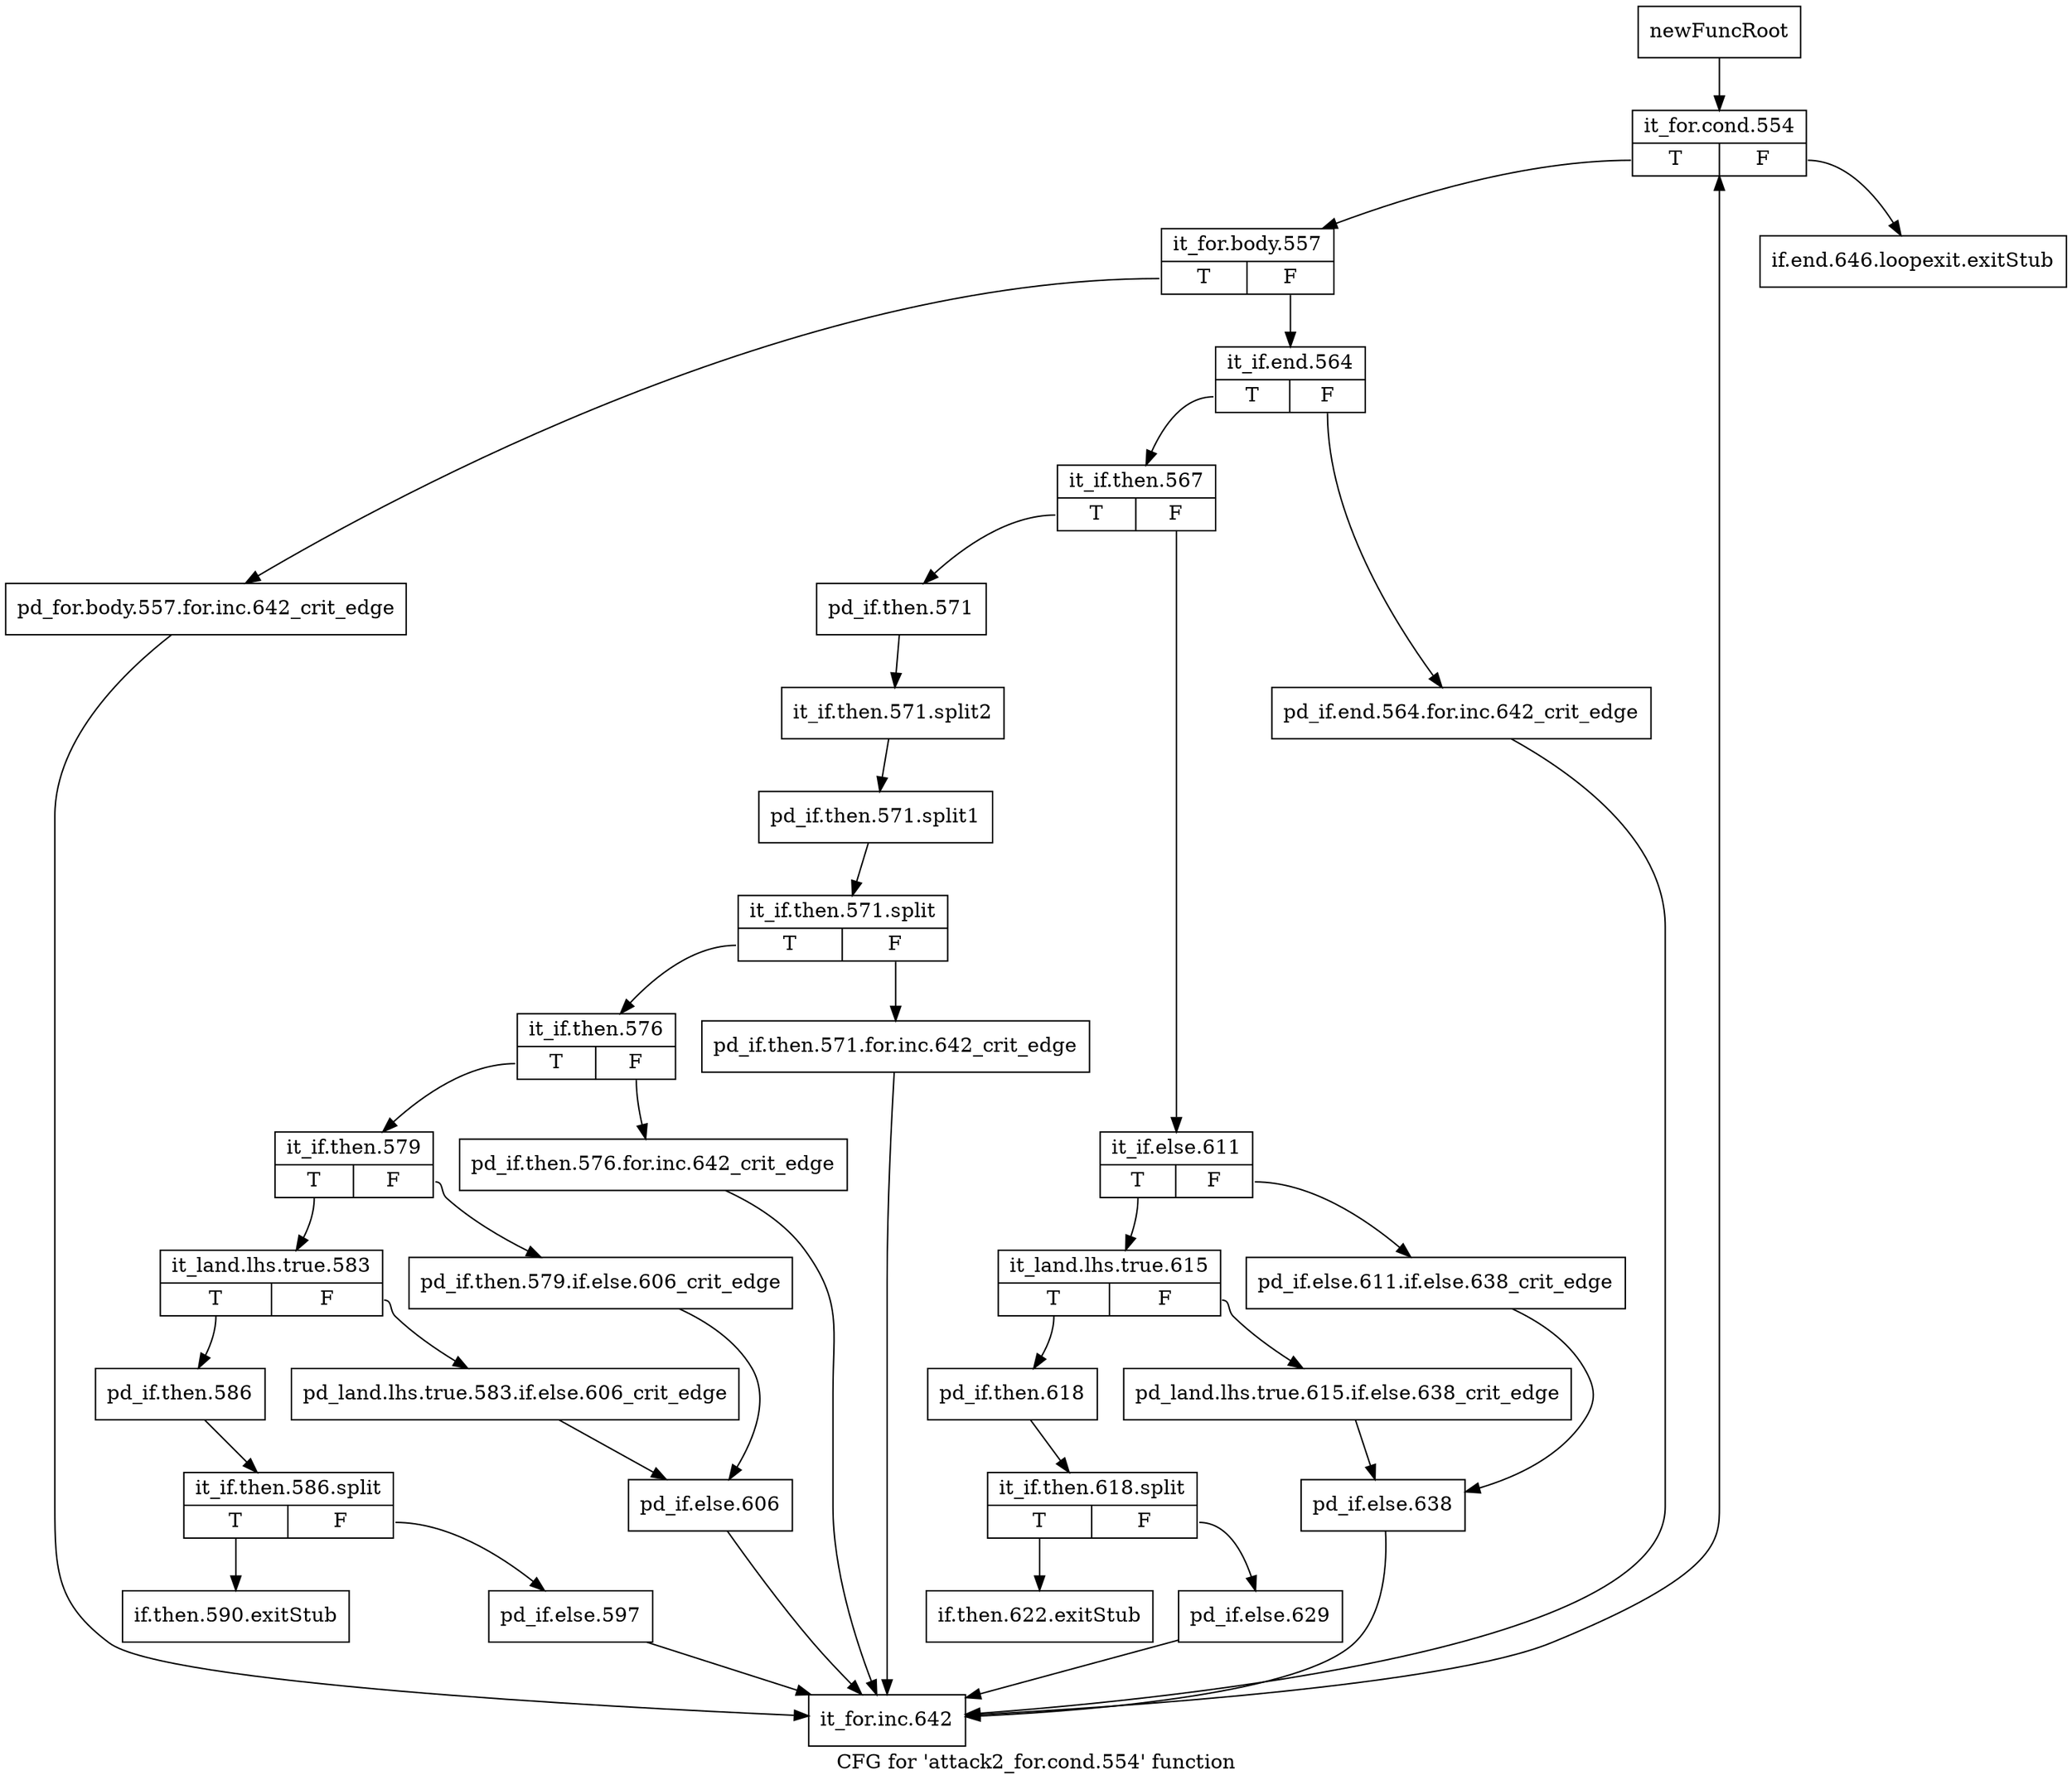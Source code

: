 digraph "CFG for 'attack2_for.cond.554' function" {
	label="CFG for 'attack2_for.cond.554' function";

	Node0x446c4f0 [shape=record,label="{newFuncRoot}"];
	Node0x446c4f0 -> Node0x446c630;
	Node0x446c540 [shape=record,label="{if.end.646.loopexit.exitStub}"];
	Node0x446c590 [shape=record,label="{if.then.622.exitStub}"];
	Node0x446c5e0 [shape=record,label="{if.then.590.exitStub}"];
	Node0x446c630 [shape=record,label="{it_for.cond.554|{<s0>T|<s1>F}}"];
	Node0x446c630:s0 -> Node0x446c680;
	Node0x446c630:s1 -> Node0x446c540;
	Node0x446c680 [shape=record,label="{it_for.body.557|{<s0>T|<s1>F}}"];
	Node0x446c680:s0 -> Node0x446cd60;
	Node0x446c680:s1 -> Node0x446c6d0;
	Node0x446c6d0 [shape=record,label="{it_if.end.564|{<s0>T|<s1>F}}"];
	Node0x446c6d0:s0 -> Node0x446c770;
	Node0x446c6d0:s1 -> Node0x446c720;
	Node0x446c720 [shape=record,label="{pd_if.end.564.for.inc.642_crit_edge}"];
	Node0x446c720 -> Node0x446cdb0;
	Node0x446c770 [shape=record,label="{it_if.then.567|{<s0>T|<s1>F}}"];
	Node0x446c770:s0 -> Node0x446c9f0;
	Node0x446c770:s1 -> Node0x446c7c0;
	Node0x446c7c0 [shape=record,label="{it_if.else.611|{<s0>T|<s1>F}}"];
	Node0x446c7c0:s0 -> Node0x446c860;
	Node0x446c7c0:s1 -> Node0x446c810;
	Node0x446c810 [shape=record,label="{pd_if.else.611.if.else.638_crit_edge}"];
	Node0x446c810 -> Node0x446c900;
	Node0x446c860 [shape=record,label="{it_land.lhs.true.615|{<s0>T|<s1>F}}"];
	Node0x446c860:s0 -> Node0x446c950;
	Node0x446c860:s1 -> Node0x446c8b0;
	Node0x446c8b0 [shape=record,label="{pd_land.lhs.true.615.if.else.638_crit_edge}"];
	Node0x446c8b0 -> Node0x446c900;
	Node0x446c900 [shape=record,label="{pd_if.else.638}"];
	Node0x446c900 -> Node0x446cdb0;
	Node0x446c950 [shape=record,label="{pd_if.then.618}"];
	Node0x446c950 -> Node0x5396710;
	Node0x5396710 [shape=record,label="{it_if.then.618.split|{<s0>T|<s1>F}}"];
	Node0x5396710:s0 -> Node0x446c590;
	Node0x5396710:s1 -> Node0x446c9a0;
	Node0x446c9a0 [shape=record,label="{pd_if.else.629}"];
	Node0x446c9a0 -> Node0x446cdb0;
	Node0x446c9f0 [shape=record,label="{pd_if.then.571}"];
	Node0x446c9f0 -> Node0x510d210;
	Node0x510d210 [shape=record,label="{it_if.then.571.split2}"];
	Node0x510d210 -> Node0x510d300;
	Node0x510d300 [shape=record,label="{pd_if.then.571.split1}"];
	Node0x510d300 -> Node0x5396620;
	Node0x5396620 [shape=record,label="{it_if.then.571.split|{<s0>T|<s1>F}}"];
	Node0x5396620:s0 -> Node0x446ca90;
	Node0x5396620:s1 -> Node0x446ca40;
	Node0x446ca40 [shape=record,label="{pd_if.then.571.for.inc.642_crit_edge}"];
	Node0x446ca40 -> Node0x446cdb0;
	Node0x446ca90 [shape=record,label="{it_if.then.576|{<s0>T|<s1>F}}"];
	Node0x446ca90:s0 -> Node0x446cb30;
	Node0x446ca90:s1 -> Node0x446cae0;
	Node0x446cae0 [shape=record,label="{pd_if.then.576.for.inc.642_crit_edge}"];
	Node0x446cae0 -> Node0x446cdb0;
	Node0x446cb30 [shape=record,label="{it_if.then.579|{<s0>T|<s1>F}}"];
	Node0x446cb30:s0 -> Node0x446cbd0;
	Node0x446cb30:s1 -> Node0x446cb80;
	Node0x446cb80 [shape=record,label="{pd_if.then.579.if.else.606_crit_edge}"];
	Node0x446cb80 -> Node0x446cc70;
	Node0x446cbd0 [shape=record,label="{it_land.lhs.true.583|{<s0>T|<s1>F}}"];
	Node0x446cbd0:s0 -> Node0x446ccc0;
	Node0x446cbd0:s1 -> Node0x446cc20;
	Node0x446cc20 [shape=record,label="{pd_land.lhs.true.583.if.else.606_crit_edge}"];
	Node0x446cc20 -> Node0x446cc70;
	Node0x446cc70 [shape=record,label="{pd_if.else.606}"];
	Node0x446cc70 -> Node0x446cdb0;
	Node0x446ccc0 [shape=record,label="{pd_if.then.586}"];
	Node0x446ccc0 -> Node0x5396670;
	Node0x5396670 [shape=record,label="{it_if.then.586.split|{<s0>T|<s1>F}}"];
	Node0x5396670:s0 -> Node0x446c5e0;
	Node0x5396670:s1 -> Node0x446cd10;
	Node0x446cd10 [shape=record,label="{pd_if.else.597}"];
	Node0x446cd10 -> Node0x446cdb0;
	Node0x446cd60 [shape=record,label="{pd_for.body.557.for.inc.642_crit_edge}"];
	Node0x446cd60 -> Node0x446cdb0;
	Node0x446cdb0 [shape=record,label="{it_for.inc.642}"];
	Node0x446cdb0 -> Node0x446c630;
}
